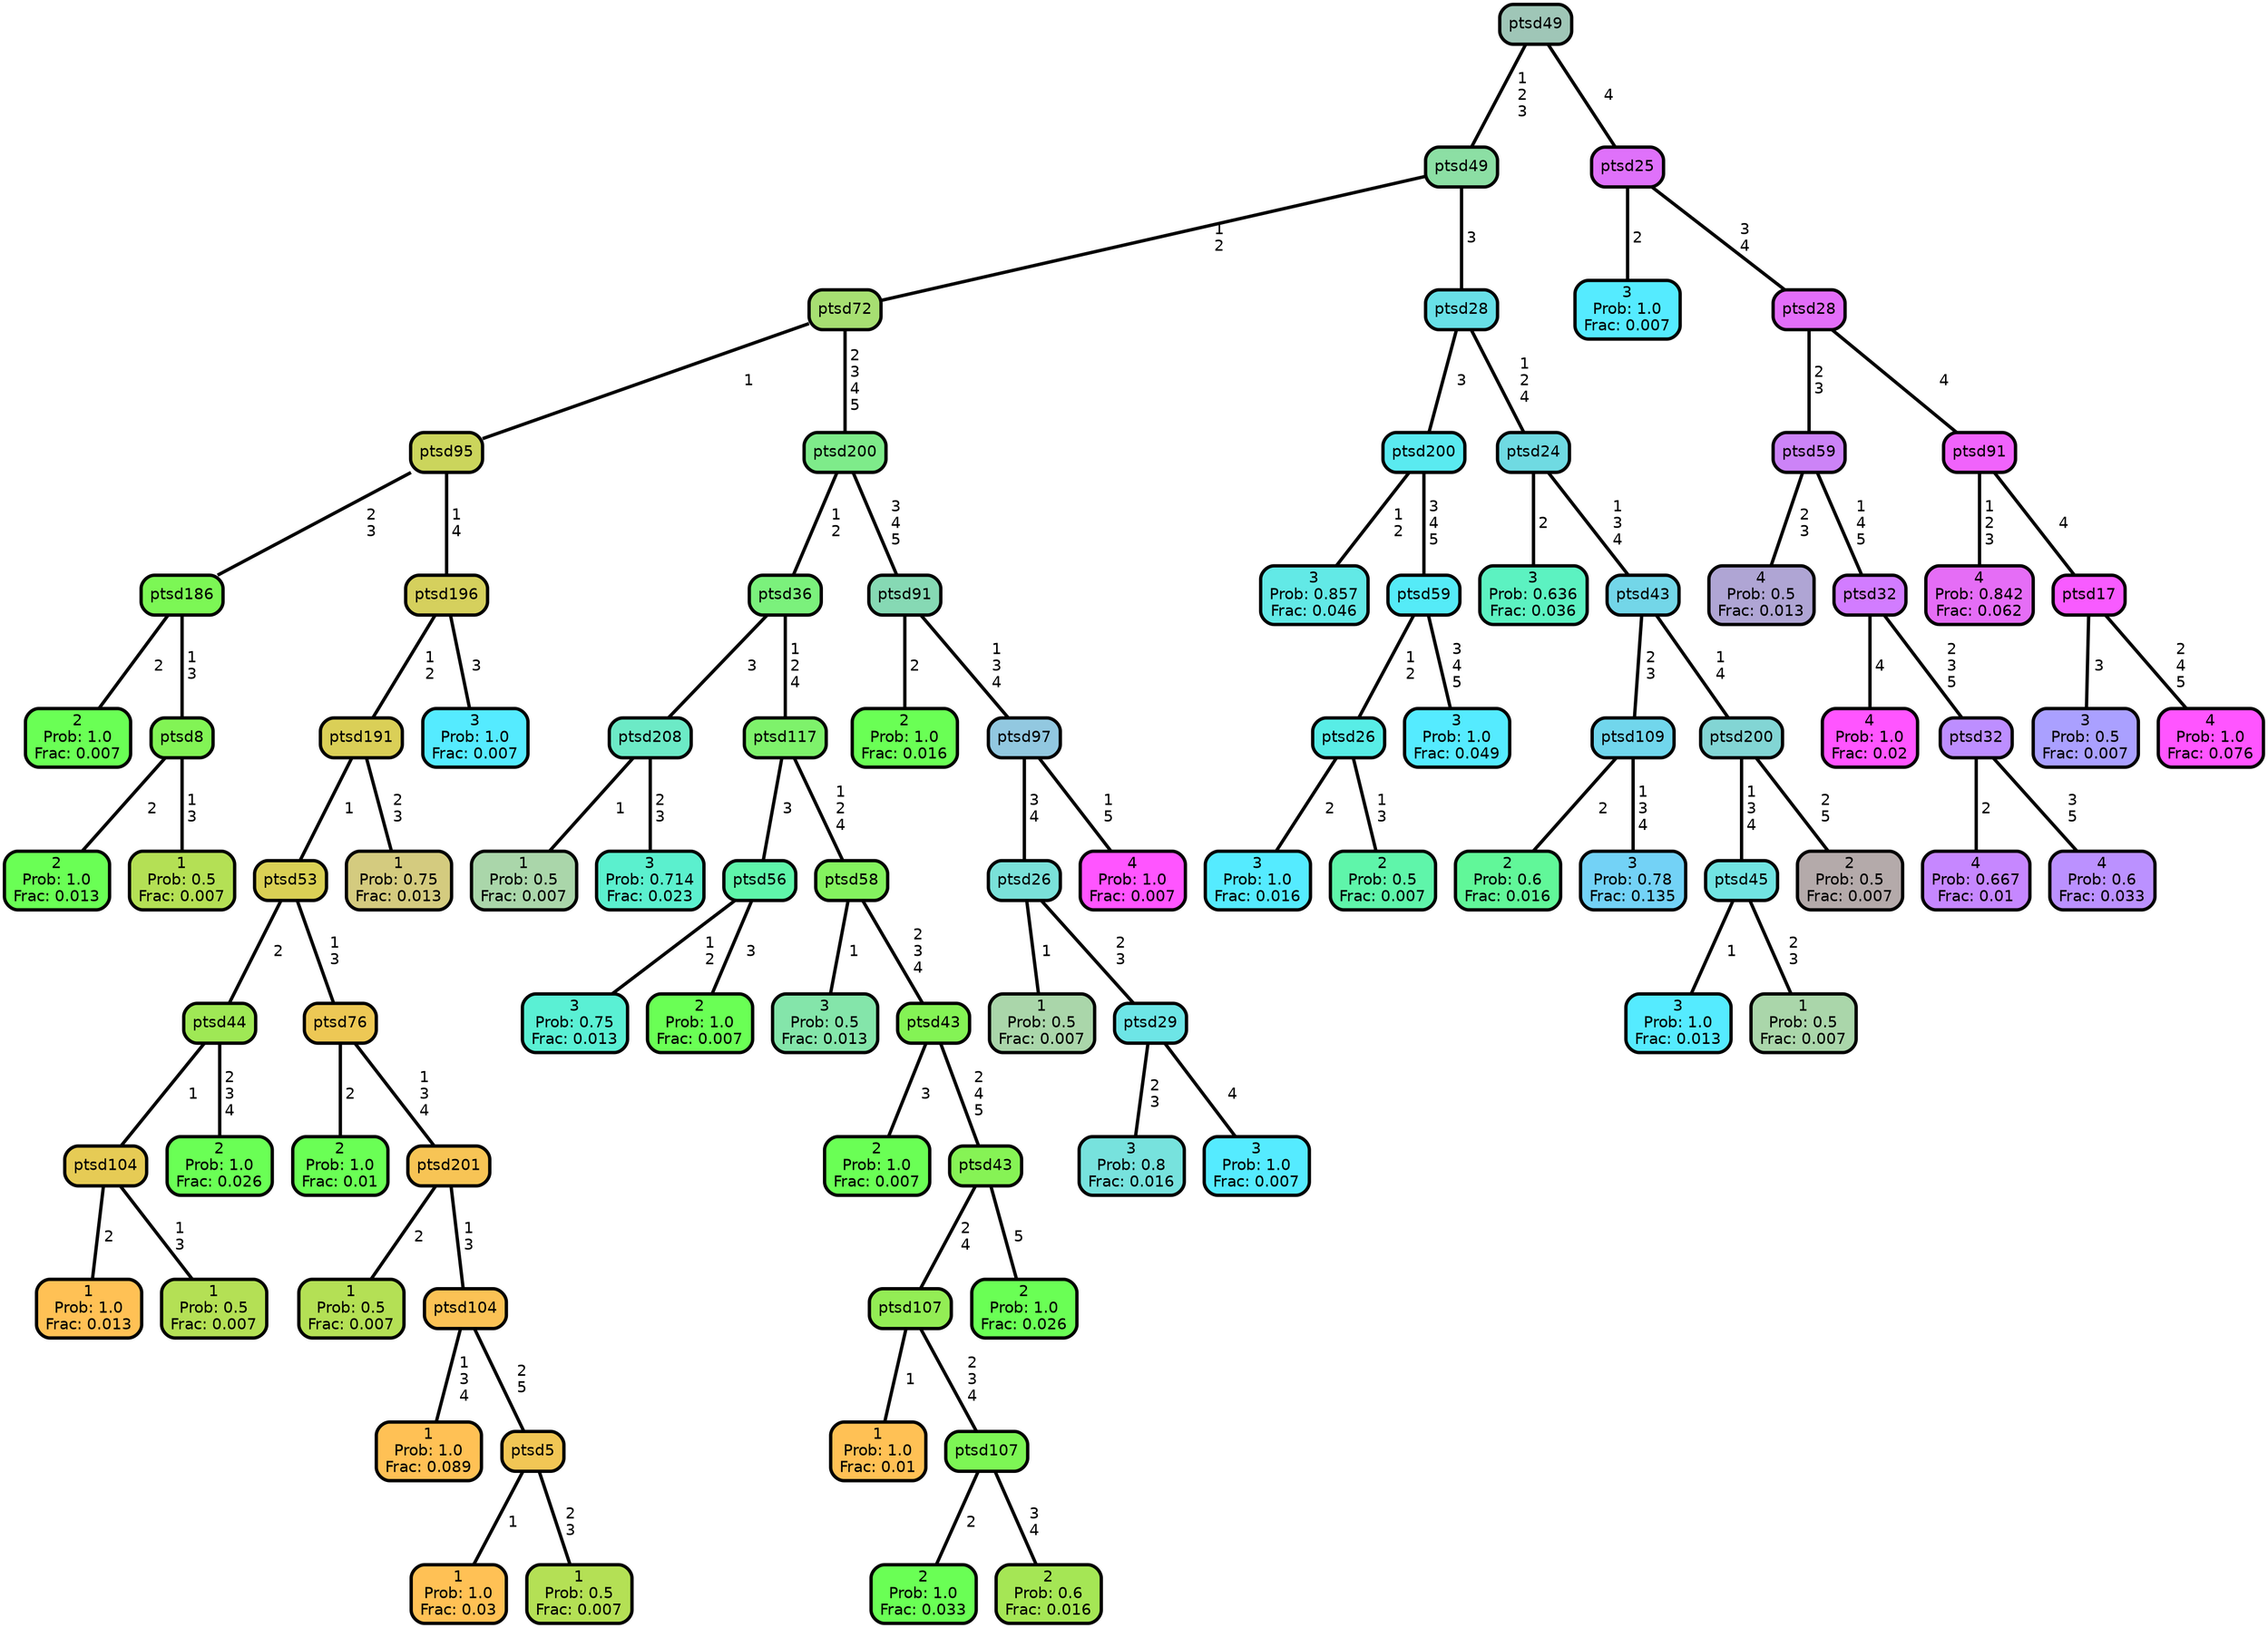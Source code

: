 graph Tree {
node [shape=box, style="filled, rounded",color="black",penwidth="3",fontcolor="black",                 fontname=helvetica] ;
graph [ranksep="0 equally", splines=straight,                 bgcolor=transparent, dpi=60] ;
edge [fontname=helvetica, color=black] ;
0 [label="2
Prob: 1.0
Frac: 0.007", fillcolor="#6aff55"] ;
1 [label="ptsd186",href=".//ptsd186.svg", fillcolor="#7cf755"] ;
2 [label="2
Prob: 1.0
Frac: 0.013", fillcolor="#6aff55"] ;
3 [label="ptsd8",href=".//ptsd8.svg", fillcolor="#82f455"] ;
4 [label="1
Prob: 0.5
Frac: 0.007", fillcolor="#b4e055"] ;
5 [label="ptsd95",href=".//ptsd95.svg", fillcolor="#cbd55c"] ;
6 [label="1
Prob: 1.0
Frac: 0.013", fillcolor="#ffc155"] ;
7 [label="ptsd104",href=".//ptsd104.svg", fillcolor="#e6cb55"] ;
8 [label="1
Prob: 0.5
Frac: 0.007", fillcolor="#b4e055"] ;
9 [label="ptsd44",href=".//ptsd44.svg", fillcolor="#9fe855"] ;
10 [label="2
Prob: 1.0
Frac: 0.026", fillcolor="#6aff55"] ;
11 [label="ptsd53",href=".//ptsd53.svg", fillcolor="#dad055"] ;
12 [label="2
Prob: 1.0
Frac: 0.01", fillcolor="#6aff55"] ;
13 [label="ptsd76",href=".//ptsd76.svg", fillcolor="#edc855"] ;
14 [label="1
Prob: 0.5
Frac: 0.007", fillcolor="#b4e055"] ;
15 [label="ptsd201",href=".//ptsd201.svg", fillcolor="#f7c455"] ;
16 [label="1
Prob: 1.0
Frac: 0.089", fillcolor="#ffc155"] ;
17 [label="ptsd104",href=".//ptsd104.svg", fillcolor="#fbc255"] ;
18 [label="1
Prob: 1.0
Frac: 0.03", fillcolor="#ffc155"] ;
19 [label="ptsd5",href=".//ptsd5.svg", fillcolor="#f1c655"] ;
20 [label="1
Prob: 0.5
Frac: 0.007", fillcolor="#b4e055"] ;
21 [label="ptsd191",href=".//ptsd191.svg", fillcolor="#dacf57"] ;
22 [label="1
Prob: 0.75
Frac: 0.013", fillcolor="#d4cb7f"] ;
23 [label="ptsd196",href=".//ptsd196.svg", fillcolor="#d5d05d"] ;
24 [label="3
Prob: 1.0
Frac: 0.007", fillcolor="#55ebff"] ;
25 [label="ptsd72",href=".//ptsd72.svg", fillcolor="#a7df72"] ;
26 [label="1
Prob: 0.5
Frac: 0.007", fillcolor="#aad6aa"] ;
27 [label="ptsd208",href=".//ptsd208.svg", fillcolor="#6ceac6"] ;
28 [label="3
Prob: 0.714
Frac: 0.023", fillcolor="#5bf0ce"] ;
29 [label="ptsd36",href=".//ptsd36.svg", fillcolor="#7bf17c"] ;
30 [label="3
Prob: 0.75
Frac: 0.013", fillcolor="#5af0d4"] ;
31 [label="ptsd56",href=".//ptsd56.svg", fillcolor="#5ff5aa"] ;
32 [label="2
Prob: 1.0
Frac: 0.007", fillcolor="#6aff55"] ;
33 [label="ptsd117",href=".//ptsd117.svg", fillcolor="#7ef26b"] ;
34 [label="3
Prob: 0.5
Frac: 0.013", fillcolor="#84e5aa"] ;
35 [label="ptsd58",href=".//ptsd58.svg", fillcolor="#84f25f"] ;
36 [label="2
Prob: 1.0
Frac: 0.007", fillcolor="#6aff55"] ;
37 [label="ptsd43",href=".//ptsd43.svg", fillcolor="#84f355"] ;
38 [label="1
Prob: 1.0
Frac: 0.01", fillcolor="#ffc155"] ;
39 [label="ptsd107",href=".//ptsd107.svg", fillcolor="#93ed55"] ;
40 [label="2
Prob: 1.0
Frac: 0.033", fillcolor="#6aff55"] ;
41 [label="ptsd107",href=".//ptsd107.svg", fillcolor="#7df655"] ;
42 [label="2
Prob: 0.6
Frac: 0.016", fillcolor="#a5e655"] ;
43 [label="ptsd43",href=".//ptsd43.svg", fillcolor="#86f355"] ;
44 [label="2
Prob: 1.0
Frac: 0.026", fillcolor="#6aff55"] ;
45 [label="ptsd200",href=".//ptsd200.svg", fillcolor="#7eeb8a"] ;
46 [label="2
Prob: 1.0
Frac: 0.016", fillcolor="#6aff55"] ;
47 [label="ptsd91",href=".//ptsd91.svg", fillcolor="#86d9b4"] ;
48 [label="1
Prob: 0.5
Frac: 0.007", fillcolor="#aad6aa"] ;
49 [label="ptsd26",href=".//ptsd26.svg", fillcolor="#7ae1d9"] ;
50 [label="3
Prob: 0.8
Frac: 0.016", fillcolor="#77e2dd"] ;
51 [label="ptsd29",href=".//ptsd29.svg", fillcolor="#6de5e6"] ;
52 [label="3
Prob: 1.0
Frac: 0.007", fillcolor="#55ebff"] ;
53 [label="ptsd97",href=".//ptsd97.svg", fillcolor="#92c8e0"] ;
54 [label="4
Prob: 1.0
Frac: 0.007", fillcolor="#ff55ff"] ;
55 [label="ptsd49",href=".//ptsd49.svg", fillcolor="#8cdfa4"] ;
56 [label="3
Prob: 0.857
Frac: 0.046", fillcolor="#62e9e6"] ;
57 [label="ptsd200",href=".//ptsd200.svg", fillcolor="#5aeaf0"] ;
58 [label="3
Prob: 1.0
Frac: 0.016", fillcolor="#55ebff"] ;
59 [label="ptsd26",href=".//ptsd26.svg", fillcolor="#58ede6"] ;
60 [label="2
Prob: 0.5
Frac: 0.007", fillcolor="#5ff5aa"] ;
61 [label="ptsd59",href=".//ptsd59.svg", fillcolor="#55ebf7"] ;
62 [label="3
Prob: 1.0
Frac: 0.049", fillcolor="#55ebff"] ;
63 [label="ptsd28",href=".//ptsd28.svg", fillcolor="#68e0e7"] ;
64 [label="3
Prob: 0.636
Frac: 0.036", fillcolor="#5cf2c1"] ;
65 [label="ptsd24",href=".//ptsd24.svg", fillcolor="#6fdae2"] ;
66 [label="2
Prob: 0.6
Frac: 0.016", fillcolor="#61f799"] ;
67 [label="ptsd109",href=".//ptsd109.svg", fillcolor="#71d6ec"] ;
68 [label="3
Prob: 0.78
Frac: 0.135", fillcolor="#73d2f6"] ;
69 [label="ptsd43",href=".//ptsd43.svg", fillcolor="#73d6e8"] ;
70 [label="3
Prob: 1.0
Frac: 0.013", fillcolor="#55ebff"] ;
71 [label="ptsd45",href=".//ptsd45.svg", fillcolor="#71e4e2"] ;
72 [label="1
Prob: 0.5
Frac: 0.007", fillcolor="#aad6aa"] ;
73 [label="ptsd200",href=".//ptsd200.svg", fillcolor="#82d5d4"] ;
74 [label="2
Prob: 0.5
Frac: 0.007", fillcolor="#b4aaaa"] ;
75 [label="ptsd49",href=".//ptsd49.svg", fillcolor="#9fc6b7"] ;
76 [label="3
Prob: 1.0
Frac: 0.007", fillcolor="#55ebff"] ;
77 [label="ptsd25",href=".//ptsd25.svg", fillcolor="#df71fa"] ;
78 [label="4
Prob: 0.5
Frac: 0.013", fillcolor="#afa5d4"] ;
79 [label="ptsd59",href=".//ptsd59.svg", fillcolor="#cc83f7"] ;
80 [label="4
Prob: 1.0
Frac: 0.02", fillcolor="#ff55ff"] ;
81 [label="ptsd32",href=".//ptsd32.svg", fillcolor="#d27cff"] ;
82 [label="4
Prob: 0.667
Frac: 0.01", fillcolor="#c687ff"] ;
83 [label="ptsd32",href=".//ptsd32.svg", fillcolor="#bd8eff"] ;
84 [label="4
Prob: 0.6
Frac: 0.033", fillcolor="#bb91ff"] ;
85 [label="ptsd28",href=".//ptsd28.svg", fillcolor="#e36ef9"] ;
86 [label="4
Prob: 0.842
Frac: 0.062", fillcolor="#e56df6"] ;
87 [label="ptsd91",href=".//ptsd91.svg", fillcolor="#f063fb"] ;
88 [label="3
Prob: 0.5
Frac: 0.007", fillcolor="#aaa0ff"] ;
89 [label="ptsd17",href=".//ptsd17.svg", fillcolor="#f85bff"] ;
90 [label="4
Prob: 1.0
Frac: 0.076", fillcolor="#ff55ff"] ;
1 -- 0 [label=" 2",penwidth=3] ;
1 -- 3 [label=" 1\n 3",penwidth=3] ;
3 -- 2 [label=" 2",penwidth=3] ;
3 -- 4 [label=" 1\n 3",penwidth=3] ;
5 -- 1 [label=" 2\n 3",penwidth=3] ;
5 -- 23 [label=" 1\n 4",penwidth=3] ;
7 -- 6 [label=" 2",penwidth=3] ;
7 -- 8 [label=" 1\n 3",penwidth=3] ;
9 -- 7 [label=" 1",penwidth=3] ;
9 -- 10 [label=" 2\n 3\n 4",penwidth=3] ;
11 -- 9 [label=" 2",penwidth=3] ;
11 -- 13 [label=" 1\n 3",penwidth=3] ;
13 -- 12 [label=" 2",penwidth=3] ;
13 -- 15 [label=" 1\n 3\n 4",penwidth=3] ;
15 -- 14 [label=" 2",penwidth=3] ;
15 -- 17 [label=" 1\n 3",penwidth=3] ;
17 -- 16 [label=" 1\n 3\n 4",penwidth=3] ;
17 -- 19 [label=" 2\n 5",penwidth=3] ;
19 -- 18 [label=" 1",penwidth=3] ;
19 -- 20 [label=" 2\n 3",penwidth=3] ;
21 -- 11 [label=" 1",penwidth=3] ;
21 -- 22 [label=" 2\n 3",penwidth=3] ;
23 -- 21 [label=" 1\n 2",penwidth=3] ;
23 -- 24 [label=" 3",penwidth=3] ;
25 -- 5 [label=" 1",penwidth=3] ;
25 -- 45 [label=" 2\n 3\n 4\n 5",penwidth=3] ;
27 -- 26 [label=" 1",penwidth=3] ;
27 -- 28 [label=" 2\n 3",penwidth=3] ;
29 -- 27 [label=" 3",penwidth=3] ;
29 -- 33 [label=" 1\n 2\n 4",penwidth=3] ;
31 -- 30 [label=" 1\n 2",penwidth=3] ;
31 -- 32 [label=" 3",penwidth=3] ;
33 -- 31 [label=" 3",penwidth=3] ;
33 -- 35 [label=" 1\n 2\n 4",penwidth=3] ;
35 -- 34 [label=" 1",penwidth=3] ;
35 -- 37 [label=" 2\n 3\n 4",penwidth=3] ;
37 -- 36 [label=" 3",penwidth=3] ;
37 -- 43 [label=" 2\n 4\n 5",penwidth=3] ;
39 -- 38 [label=" 1",penwidth=3] ;
39 -- 41 [label=" 2\n 3\n 4",penwidth=3] ;
41 -- 40 [label=" 2",penwidth=3] ;
41 -- 42 [label=" 3\n 4",penwidth=3] ;
43 -- 39 [label=" 2\n 4",penwidth=3] ;
43 -- 44 [label=" 5",penwidth=3] ;
45 -- 29 [label=" 1\n 2",penwidth=3] ;
45 -- 47 [label=" 3\n 4\n 5",penwidth=3] ;
47 -- 46 [label=" 2",penwidth=3] ;
47 -- 53 [label=" 1\n 3\n 4",penwidth=3] ;
49 -- 48 [label=" 1",penwidth=3] ;
49 -- 51 [label=" 2\n 3",penwidth=3] ;
51 -- 50 [label=" 2\n 3",penwidth=3] ;
51 -- 52 [label=" 4",penwidth=3] ;
53 -- 49 [label=" 3\n 4",penwidth=3] ;
53 -- 54 [label=" 1\n 5",penwidth=3] ;
55 -- 25 [label=" 1\n 2",penwidth=3] ;
55 -- 63 [label=" 3",penwidth=3] ;
57 -- 56 [label=" 1\n 2",penwidth=3] ;
57 -- 61 [label=" 3\n 4\n 5",penwidth=3] ;
59 -- 58 [label=" 2",penwidth=3] ;
59 -- 60 [label=" 1\n 3",penwidth=3] ;
61 -- 59 [label=" 1\n 2",penwidth=3] ;
61 -- 62 [label=" 3\n 4\n 5",penwidth=3] ;
63 -- 57 [label=" 3",penwidth=3] ;
63 -- 65 [label=" 1\n 2\n 4",penwidth=3] ;
65 -- 64 [label=" 2",penwidth=3] ;
65 -- 69 [label=" 1\n 3\n 4",penwidth=3] ;
67 -- 66 [label=" 2",penwidth=3] ;
67 -- 68 [label=" 1\n 3\n 4",penwidth=3] ;
69 -- 67 [label=" 2\n 3",penwidth=3] ;
69 -- 73 [label=" 1\n 4",penwidth=3] ;
71 -- 70 [label=" 1",penwidth=3] ;
71 -- 72 [label=" 2\n 3",penwidth=3] ;
73 -- 71 [label=" 1\n 3\n 4",penwidth=3] ;
73 -- 74 [label=" 2\n 5",penwidth=3] ;
75 -- 55 [label=" 1\n 2\n 3",penwidth=3] ;
75 -- 77 [label=" 4",penwidth=3] ;
77 -- 76 [label=" 2",penwidth=3] ;
77 -- 85 [label=" 3\n 4",penwidth=3] ;
79 -- 78 [label=" 2\n 3",penwidth=3] ;
79 -- 81 [label=" 1\n 4\n 5",penwidth=3] ;
81 -- 80 [label=" 4",penwidth=3] ;
81 -- 83 [label=" 2\n 3\n 5",penwidth=3] ;
83 -- 82 [label=" 2",penwidth=3] ;
83 -- 84 [label=" 3\n 5",penwidth=3] ;
85 -- 79 [label=" 2\n 3",penwidth=3] ;
85 -- 87 [label=" 4",penwidth=3] ;
87 -- 86 [label=" 1\n 2\n 3",penwidth=3] ;
87 -- 89 [label=" 4",penwidth=3] ;
89 -- 88 [label=" 3",penwidth=3] ;
89 -- 90 [label=" 2\n 4\n 5",penwidth=3] ;
{rank = same;}}